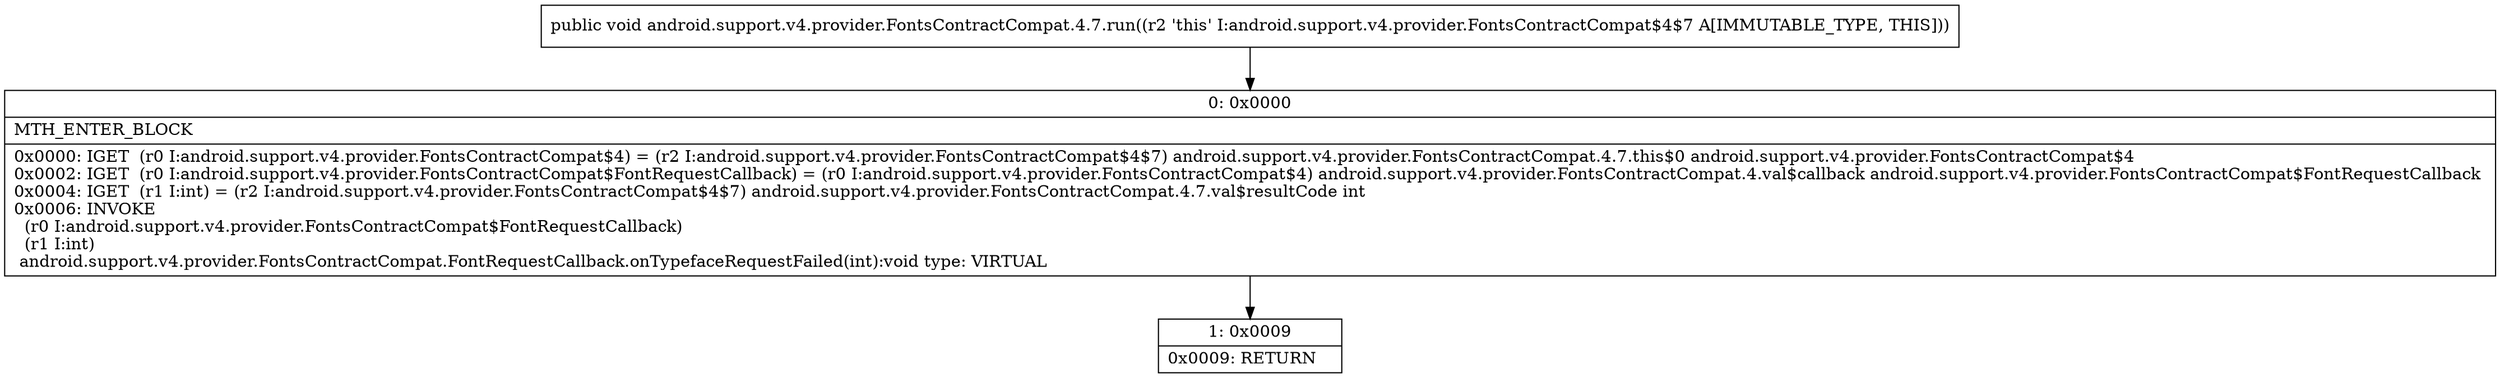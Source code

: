 digraph "CFG forandroid.support.v4.provider.FontsContractCompat.4.7.run()V" {
Node_0 [shape=record,label="{0\:\ 0x0000|MTH_ENTER_BLOCK\l|0x0000: IGET  (r0 I:android.support.v4.provider.FontsContractCompat$4) = (r2 I:android.support.v4.provider.FontsContractCompat$4$7) android.support.v4.provider.FontsContractCompat.4.7.this$0 android.support.v4.provider.FontsContractCompat$4 \l0x0002: IGET  (r0 I:android.support.v4.provider.FontsContractCompat$FontRequestCallback) = (r0 I:android.support.v4.provider.FontsContractCompat$4) android.support.v4.provider.FontsContractCompat.4.val$callback android.support.v4.provider.FontsContractCompat$FontRequestCallback \l0x0004: IGET  (r1 I:int) = (r2 I:android.support.v4.provider.FontsContractCompat$4$7) android.support.v4.provider.FontsContractCompat.4.7.val$resultCode int \l0x0006: INVOKE  \l  (r0 I:android.support.v4.provider.FontsContractCompat$FontRequestCallback)\l  (r1 I:int)\l android.support.v4.provider.FontsContractCompat.FontRequestCallback.onTypefaceRequestFailed(int):void type: VIRTUAL \l}"];
Node_1 [shape=record,label="{1\:\ 0x0009|0x0009: RETURN   \l}"];
MethodNode[shape=record,label="{public void android.support.v4.provider.FontsContractCompat.4.7.run((r2 'this' I:android.support.v4.provider.FontsContractCompat$4$7 A[IMMUTABLE_TYPE, THIS])) }"];
MethodNode -> Node_0;
Node_0 -> Node_1;
}

